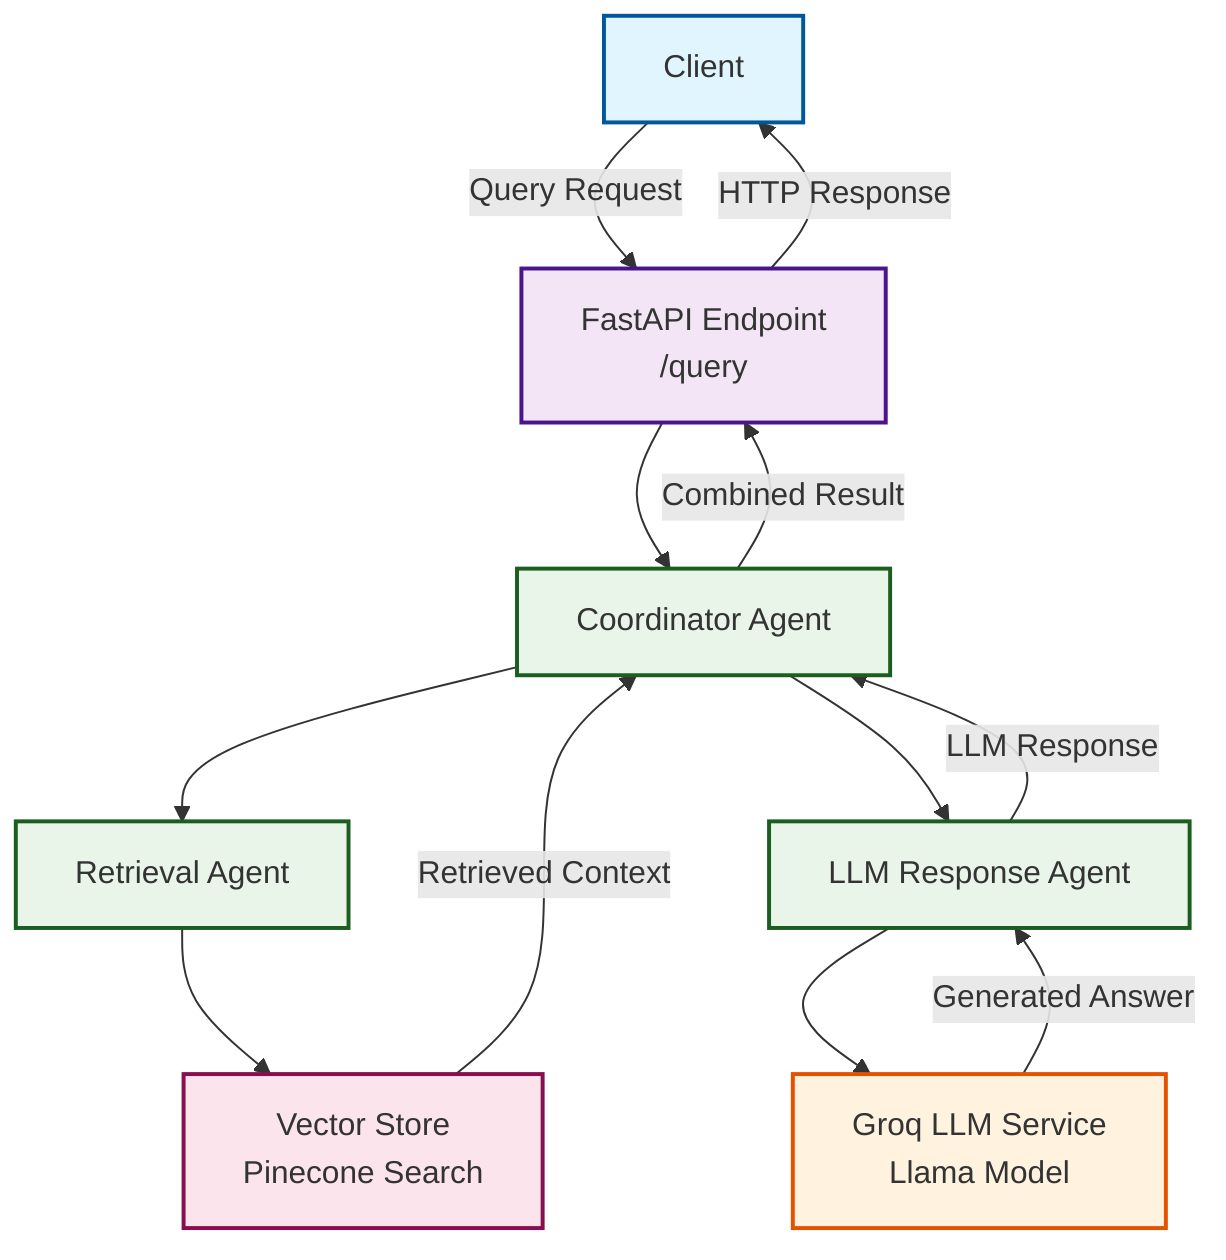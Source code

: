 graph TD
    A[Client] -->|Query Request| B[FastAPI Endpoint<br/>/query]
    B --> C[Coordinator Agent]
    C --> D[Retrieval Agent]
    D --> E[Vector Store<br/>Pinecone Search]
    C --> F[LLM Response Agent]
    F --> G[Groq LLM Service<br/>Llama Model]
    
    %% Response chain
    E -->|Retrieved Context| C
    G -->|Generated Answer| F
    F -->|LLM Response| C
    C -->|Combined Result| B
    B -->|HTTP Response| A
    
    %% Styling
    classDef client fill:#e1f5fe,stroke:#01579b,stroke-width:2px
    classDef api fill:#f3e5f5,stroke:#4a148c,stroke-width:2px
    classDef agent fill:#e8f5e8,stroke:#1b5e20,stroke-width:2px
    classDef service fill:#fff3e0,stroke:#e65100,stroke-width:2px
    classDef storage fill:#fce4ec,stroke:#880e4f,stroke-width:2px
    
    class A client
    class B api
    class C,D,F agent
    class G service
    class E storage